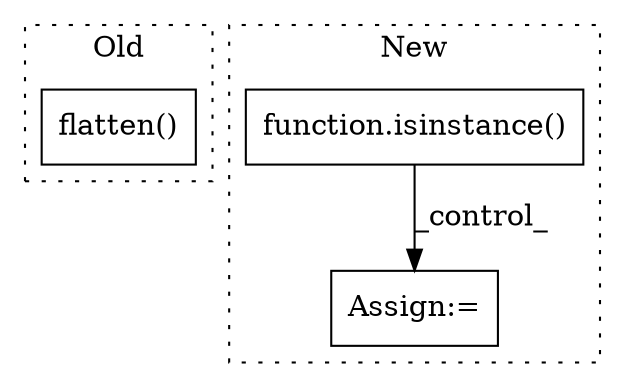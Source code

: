 digraph G {
subgraph cluster0 {
1 [label="flatten()" a="75" s="3758" l="16" shape="box"];
label = "Old";
style="dotted";
}
subgraph cluster1 {
2 [label="function.isinstance()" a="75" s="3895,3939" l="11,1" shape="box"];
3 [label="Assign:=" a="68" s="3973" l="3" shape="box"];
label = "New";
style="dotted";
}
2 -> 3 [label="_control_"];
}